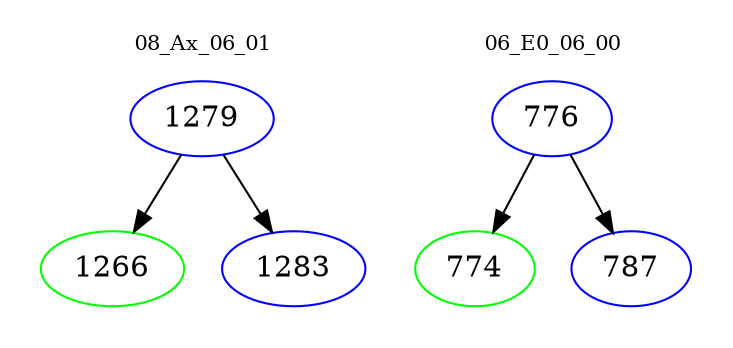 digraph{
subgraph cluster_0 {
color = white
label = "08_Ax_06_01";
fontsize=10;
T0_1279 [label="1279", color="blue"]
T0_1279 -> T0_1266 [color="black"]
T0_1266 [label="1266", color="green"]
T0_1279 -> T0_1283 [color="black"]
T0_1283 [label="1283", color="blue"]
}
subgraph cluster_1 {
color = white
label = "06_E0_06_00";
fontsize=10;
T1_776 [label="776", color="blue"]
T1_776 -> T1_774 [color="black"]
T1_774 [label="774", color="green"]
T1_776 -> T1_787 [color="black"]
T1_787 [label="787", color="blue"]
}
}
